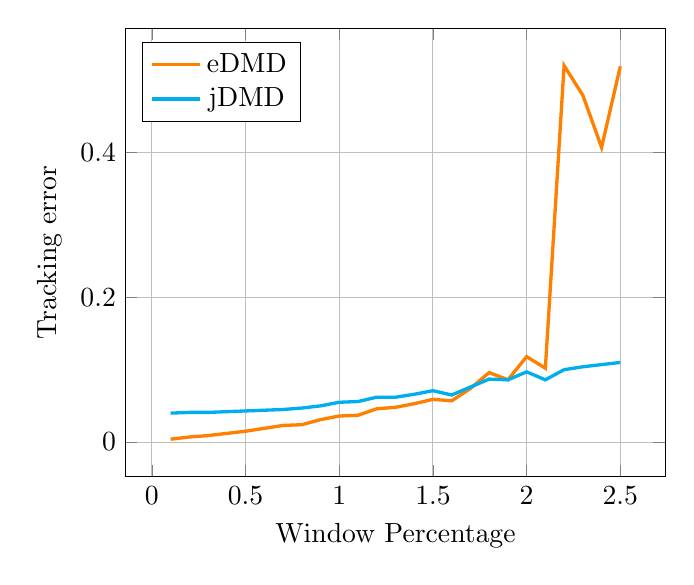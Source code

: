 % Recommended preamble:
\begin{tikzpicture}
\begin{axis}[xmajorgrids, ymajorgrids, xlabel={Window Percentage}, ylabel={Tracking error}, legend pos={north west}]
    \addplot+[no marks, very thick, color={orange}]
        coordinates {
            (0.1,0.004)
            (0.2,0.007)
            (0.3,0.009)
            (0.4,0.012)
            (0.5,0.015)
            (0.6,0.019)
            (0.7,0.023)
            (0.8,0.024)
            (0.9,0.031)
            (1.0,0.036)
            (1.1,0.037)
            (1.2,0.046)
            (1.3,0.048)
            (1.4,0.053)
            (1.5,0.059)
            (1.6,0.057)
            (1.7,0.074)
            (1.8,0.096)
            (1.9,0.086)
            (2.0,0.118)
            (2.1,0.102)
            (2.2,0.52)
            (2.3,0.479)
            (2.4,0.407)
            (2.5,0.519)
        }
        ;
    \addplot+[no marks, very thick, color={cyan}]
        coordinates {
            (0.1,0.04)
            (0.2,0.041)
            (0.3,0.041)
            (0.4,0.042)
            (0.5,0.043)
            (0.6,0.044)
            (0.7,0.045)
            (0.8,0.047)
            (0.9,0.05)
            (1.0,0.055)
            (1.1,0.056)
            (1.2,0.062)
            (1.3,0.062)
            (1.4,0.066)
            (1.5,0.071)
            (1.6,0.065)
            (1.7,0.076)
            (1.8,0.087)
            (1.9,0.086)
            (2.0,0.097)
            (2.1,0.086)
            (2.2,0.1)
            (2.3,0.104)
            (2.4,0.107)
            (2.5,0.11)
        }
        ;
    \legend{{eDMD},{jDMD}}
\end{axis}
\end{tikzpicture}
